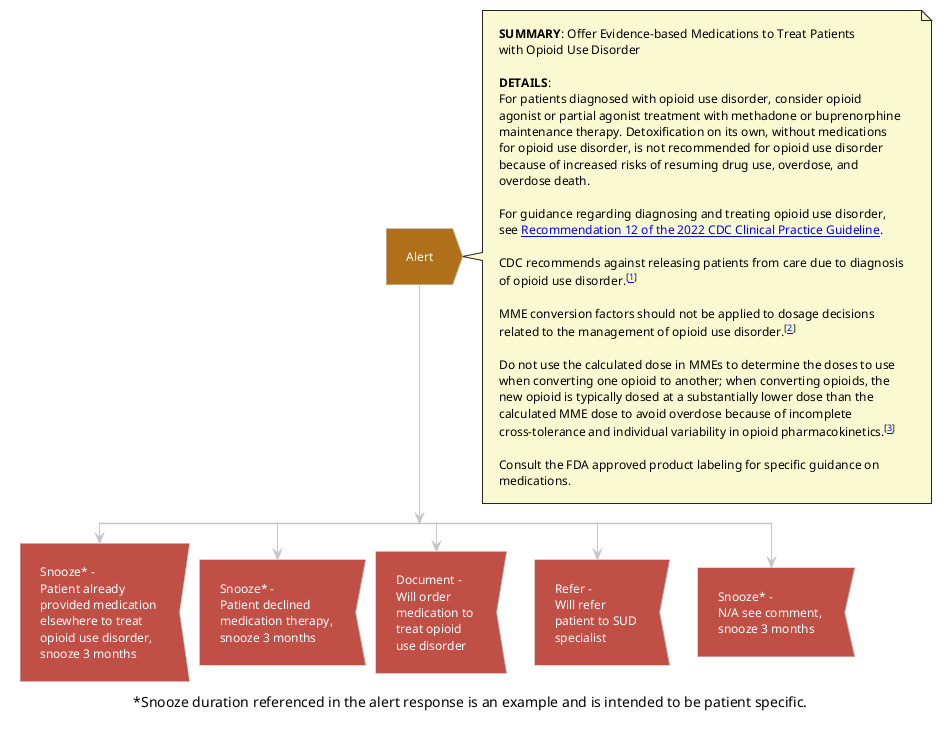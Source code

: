 @startuml alert_rec12_patientview
!theme carbon-gray
<style>
activityDiagram {
 FontColor white
 arrow {
  FontColor: Black
 }
 note {
  FontColor: Black
  BackgroundColor: #fafad2
 }
}
</style>
#b06f19:Alert;<<output>>
note right
**SUMMARY**: Offer Evidence-based Medications to Treat Patients 
with Opioid Use Disorder

**DETAILS**:
For patients diagnosed with opioid use disorder, consider opioid 
agonist or partial agonist treatment with methadone or buprenorphine 
maintenance therapy. Detoxification on its own, without medications 
for opioid use disorder, is not recommended for opioid use disorder 
because of increased risks of resuming drug use, overdose, and 
overdose death. 

For guidance regarding diagnosing and treating opioid use disorder, 
see [[https://www.cdc.gov/mmwr/volumes/71/rr/rr7103a1.htm#:~:text=evidence%20type%3A%201).-,Implementation%20Considerations,-Although%20stigma%20can Recommendation 12 of the 2022 CDC Clinical Practice Guideline]].

CDC recommends against releasing patients from care due to diagnosis 
of opioid use disorder.<sup>[[[https://www.cdc.gov/mmwr/volumes/71/rr/rr7103a1.htm#:~:text=opioid%20use%20disorder.-,Clinicians%20should%20not%20dismiss%20patients%20from%20their%20practice%20because%20of%20opioid%20use%20disorder%20because%20this%20can%20adversely%20affect%20patient%20safety.,-Medication%20treatment%20of 1]]]</sup>

MME conversion factors should not be applied to dosage decisions 
related to the management of opioid use disorder.<sup>[[[https://www.cdc.gov/mmwr/volumes/71/rr/rr7103a1.htm#:~:text=These%20conversion%20factors%20should%20not%20be%20applied%20to%20dosage%20decisions%20related%20to%20the%20management%20of%20opioid%20use%20disorder. 2]]]</sup>

Do not use the calculated dose in MMEs to determine the doses to use 
when converting one opioid to another; when converting opioids, the 
new opioid is typically dosed at a substantially lower dose than the 
calculated MME dose to avoid overdose because of incomplete 
cross-tolerance and individual variability in opioid pharmacokinetics.<sup>[[[https://www.cdc.gov/mmwr/volumes/71/rr/rr7103a1.htm#:~:text=Do%20not%20use%20the,variability%20in%20opioid%20pharmacokinetics. 3]]]</sup>

Consult the FDA approved product labeling for specific guidance on 
medications.
end note
split
#c05046:Snooze* - 
Patient already 
provided medication 
elsewhere to treat 
opioid use disorder, 
snooze 3 months;<<input>>
kill
split again
#c05046:Snooze* - 
Patient declined 
medication therapy, 
snooze 3 months;<<input>>
kill
split again
#c05046:Document - 
Will order 
medication to 
treat opioid 
use disorder;<<input>>
kill
split again
#c05046:Refer - 
Will refer 
patient to SUD 
specialist;<<input>>
kill
split again
#c05046:Snooze* - 
N/A see comment, 
snooze 3 months;<<input>>
kill
end split
caption ~*Snooze duration referenced in the alert response is an example and is intended to be patient specific.
@enduml